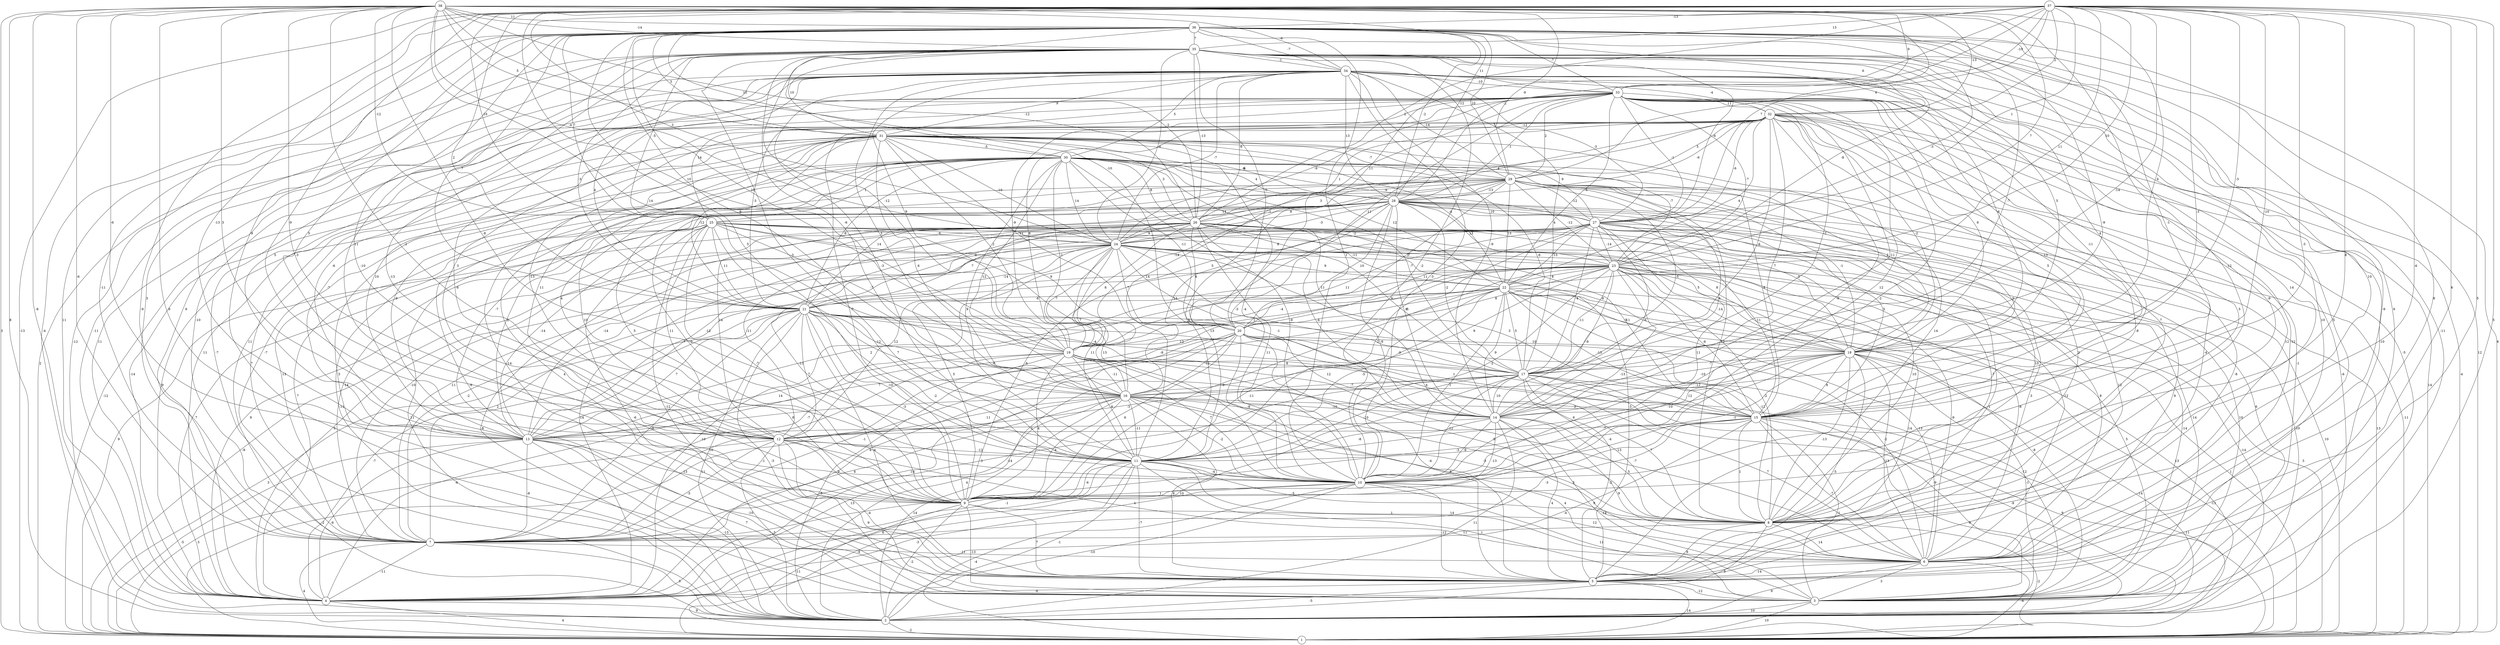 graph { 
	 fontname="Helvetica,Arial,sans-serif" 
	 node [shape = circle]; 
	 38 -- 1 [label = "3"];
	 38 -- 2 [label = "8"];
	 38 -- 3 [label = "9"];
	 38 -- 4 [label = "-8"];
	 38 -- 7 [label = "-6"];
	 38 -- 8 [label = "-12"];
	 38 -- 9 [label = "-3"];
	 38 -- 10 [label = "-1"];
	 38 -- 11 [label = "-8"];
	 38 -- 12 [label = "3"];
	 38 -- 13 [label = "-6"];
	 38 -- 16 [label = "14"];
	 38 -- 18 [label = "6"];
	 38 -- 20 [label = "-10"];
	 38 -- 23 [label = "7"];
	 38 -- 24 [label = "-4"];
	 38 -- 25 [label = "-12"];
	 38 -- 26 [label = "-12"];
	 38 -- 27 [label = "7"];
	 38 -- 28 [label = "-12"];
	 38 -- 29 [label = "-9"];
	 38 -- 31 [label = "5"];
	 38 -- 32 [label = "-13"];
	 38 -- 33 [label = "9"];
	 38 -- 34 [label = "-6"];
	 38 -- 35 [label = "-14"];
	 38 -- 36 [label = "11"];
	 37 -- 1 [label = "-13"];
	 37 -- 2 [label = "5"];
	 37 -- 4 [label = "-9"];
	 37 -- 5 [label = "5"];
	 37 -- 6 [label = "6"];
	 37 -- 8 [label = "-6"];
	 37 -- 9 [label = "8"];
	 37 -- 10 [label = "-3"];
	 37 -- 12 [label = "-9"];
	 37 -- 13 [label = "-13"];
	 37 -- 14 [label = "-3"];
	 37 -- 15 [label = "-10"];
	 37 -- 17 [label = "-14"];
	 37 -- 18 [label = "-3"];
	 37 -- 19 [label = "10"];
	 37 -- 20 [label = "11"];
	 37 -- 21 [label = "2"];
	 37 -- 22 [label = "11"];
	 37 -- 23 [label = "10"];
	 37 -- 24 [label = "3"];
	 37 -- 25 [label = "10"];
	 37 -- 26 [label = "2"];
	 37 -- 27 [label = "1"];
	 37 -- 28 [label = "-2"];
	 37 -- 29 [label = "4"];
	 37 -- 32 [label = "2"];
	 37 -- 33 [label = "-10"];
	 37 -- 35 [label = "13"];
	 37 -- 36 [label = "-13"];
	 36 -- 1 [label = "6"];
	 36 -- 2 [label = "-4"];
	 36 -- 4 [label = "11"];
	 36 -- 5 [label = "9"];
	 36 -- 6 [label = "8"];
	 36 -- 7 [label = "-11"];
	 36 -- 8 [label = "10"];
	 36 -- 9 [label = "-10"];
	 36 -- 10 [label = "1"];
	 36 -- 11 [label = "5"];
	 36 -- 12 [label = "5"];
	 36 -- 13 [label = "9"];
	 36 -- 14 [label = "-9"];
	 36 -- 15 [label = "-1"];
	 36 -- 16 [label = "9"];
	 36 -- 17 [label = "-7"];
	 36 -- 19 [label = "10"];
	 36 -- 21 [label = "7"];
	 36 -- 23 [label = "-3"];
	 36 -- 25 [label = "7"];
	 36 -- 26 [label = "-2"];
	 36 -- 28 [label = "-2"];
	 36 -- 29 [label = "10"];
	 36 -- 30 [label = "10"];
	 36 -- 31 [label = "3"];
	 36 -- 32 [label = "6"];
	 36 -- 33 [label = "-7"];
	 36 -- 34 [label = "-7"];
	 36 -- 35 [label = "7"];
	 35 -- 1 [label = "12"];
	 35 -- 2 [label = "-12"];
	 35 -- 3 [label = "-11"];
	 35 -- 4 [label = "-11"];
	 35 -- 5 [label = "5"];
	 35 -- 6 [label = "-9"];
	 35 -- 7 [label = "3"];
	 35 -- 8 [label = "14"];
	 35 -- 9 [label = "-13"];
	 35 -- 10 [label = "-2"];
	 35 -- 11 [label = "-3"];
	 35 -- 12 [label = "-11"];
	 35 -- 15 [label = "4"];
	 35 -- 16 [label = "-6"];
	 35 -- 18 [label = "5"];
	 35 -- 19 [label = "-12"];
	 35 -- 20 [label = "-5"];
	 35 -- 21 [label = "-3"];
	 35 -- 23 [label = "-8"];
	 35 -- 24 [label = "-6"];
	 35 -- 25 [label = "-5"];
	 35 -- 26 [label = "-13"];
	 35 -- 27 [label = "-6"];
	 35 -- 31 [label = "10"];
	 35 -- 33 [label = "11"];
	 35 -- 34 [label = "-1"];
	 34 -- 1 [label = "2"];
	 34 -- 2 [label = "-7"];
	 34 -- 3 [label = "-10"];
	 34 -- 4 [label = "11"];
	 34 -- 5 [label = "-8"];
	 34 -- 6 [label = "10"];
	 34 -- 7 [label = "9"];
	 34 -- 8 [label = "-9"];
	 34 -- 9 [label = "-6"];
	 34 -- 10 [label = "-3"];
	 34 -- 11 [label = "-3"];
	 34 -- 13 [label = "5"];
	 34 -- 14 [label = "-9"];
	 34 -- 15 [label = "-11"];
	 34 -- 16 [label = "3"];
	 34 -- 17 [label = "4"];
	 34 -- 18 [label = "6"];
	 34 -- 19 [label = "9"];
	 34 -- 21 [label = "4"];
	 34 -- 24 [label = "-7"];
	 34 -- 26 [label = "-6"];
	 34 -- 27 [label = "-3"];
	 34 -- 28 [label = "13"];
	 34 -- 29 [label = "-14"];
	 34 -- 30 [label = "5"];
	 34 -- 31 [label = "9"];
	 34 -- 32 [label = "-4"];
	 34 -- 33 [label = "-10"];
	 33 -- 1 [label = "-4"];
	 33 -- 2 [label = "7"];
	 33 -- 3 [label = "-5"];
	 33 -- 4 [label = "11"];
	 33 -- 5 [label = "-12"];
	 33 -- 7 [label = "-10"];
	 33 -- 8 [label = "5"];
	 33 -- 9 [label = "-2"];
	 33 -- 10 [label = "12"];
	 33 -- 11 [label = "14"];
	 33 -- 12 [label = "3"];
	 33 -- 13 [label = "-6"];
	 33 -- 14 [label = "-11"];
	 33 -- 15 [label = "13"];
	 33 -- 17 [label = "-2"];
	 33 -- 18 [label = "6"];
	 33 -- 19 [label = "-9"];
	 33 -- 20 [label = "-11"];
	 33 -- 21 [label = "-3"];
	 33 -- 22 [label = "5"];
	 33 -- 23 [label = "-7"];
	 33 -- 24 [label = "-9"];
	 33 -- 25 [label = "14"];
	 33 -- 27 [label = "-1"];
	 33 -- 28 [label = "-1"];
	 33 -- 29 [label = "2"];
	 33 -- 32 [label = "11"];
	 32 -- 1 [label = "14"];
	 32 -- 2 [label = "-6"];
	 32 -- 3 [label = "-1"];
	 32 -- 5 [label = "-4"];
	 32 -- 6 [label = "12"];
	 32 -- 8 [label = "7"];
	 32 -- 9 [label = "-7"];
	 32 -- 10 [label = "-9"];
	 32 -- 12 [label = "-13"];
	 32 -- 13 [label = "10"];
	 32 -- 14 [label = "7"];
	 32 -- 15 [label = "5"];
	 32 -- 16 [label = "-14"];
	 32 -- 17 [label = "6"];
	 32 -- 18 [label = "-2"];
	 32 -- 19 [label = "8"];
	 32 -- 22 [label = "4"];
	 32 -- 24 [label = "1"];
	 32 -- 26 [label = "4"];
	 32 -- 27 [label = "-6"];
	 32 -- 28 [label = "-6"];
	 32 -- 29 [label = "5"];
	 32 -- 31 [label = "-12"];
	 31 -- 1 [label = "-12"];
	 31 -- 3 [label = "3"];
	 31 -- 4 [label = "-14"];
	 31 -- 5 [label = "-14"];
	 31 -- 7 [label = "11"];
	 31 -- 8 [label = "14"];
	 31 -- 9 [label = "10"];
	 31 -- 10 [label = "-4"];
	 31 -- 12 [label = "11"];
	 31 -- 13 [label = "-7"];
	 31 -- 16 [label = "6"];
	 31 -- 17 [label = "-6"];
	 31 -- 19 [label = "2"];
	 31 -- 20 [label = "11"];
	 31 -- 21 [label = "-12"];
	 31 -- 22 [label = "-4"];
	 31 -- 23 [label = "-7"];
	 31 -- 24 [label = "-10"];
	 31 -- 26 [label = "3"];
	 31 -- 27 [label = "9"];
	 31 -- 28 [label = "-6"];
	 31 -- 29 [label = "-7"];
	 31 -- 30 [label = "-5"];
	 30 -- 3 [label = "-9"];
	 30 -- 4 [label = "9"];
	 30 -- 5 [label = "4"];
	 30 -- 7 [label = "-7"];
	 30 -- 8 [label = "13"];
	 30 -- 9 [label = "5"];
	 30 -- 10 [label = "-9"];
	 30 -- 11 [label = "9"];
	 30 -- 12 [label = "4"];
	 30 -- 13 [label = "-9"];
	 30 -- 14 [label = "11"];
	 30 -- 15 [label = "8"];
	 30 -- 16 [label = "12"];
	 30 -- 17 [label = "-7"];
	 30 -- 18 [label = "3"];
	 30 -- 19 [label = "-1"];
	 30 -- 20 [label = "-11"];
	 30 -- 21 [label = "-9"];
	 30 -- 22 [label = "12"];
	 30 -- 24 [label = "14"];
	 30 -- 25 [label = "1"];
	 30 -- 26 [label = "8"];
	 30 -- 27 [label = "-9"];
	 30 -- 28 [label = "4"];
	 30 -- 29 [label = "6"];
	 29 -- 1 [label = "-11"];
	 29 -- 2 [label = "-11"];
	 29 -- 4 [label = "7"];
	 29 -- 5 [label = "12"];
	 29 -- 6 [label = "-8"];
	 29 -- 8 [label = "2"];
	 29 -- 9 [label = "-2"];
	 29 -- 11 [label = "9"];
	 29 -- 13 [label = "-7"];
	 29 -- 14 [label = "4"];
	 29 -- 15 [label = "9"];
	 29 -- 17 [label = "-5"];
	 29 -- 18 [label = "-1"];
	 29 -- 20 [label = "7"];
	 29 -- 21 [label = "14"];
	 29 -- 22 [label = "13"];
	 29 -- 23 [label = "-12"];
	 29 -- 24 [label = "-1"];
	 29 -- 26 [label = "3"];
	 29 -- 27 [label = "-12"];
	 29 -- 28 [label = "-13"];
	 28 -- 1 [label = "13"];
	 28 -- 2 [label = "11"];
	 28 -- 3 [label = "6"];
	 28 -- 5 [label = "3"];
	 28 -- 7 [label = "13"];
	 28 -- 8 [label = "10"];
	 28 -- 10 [label = "-9"];
	 28 -- 11 [label = "13"];
	 28 -- 12 [label = "14"];
	 28 -- 13 [label = "2"];
	 28 -- 14 [label = "8"];
	 28 -- 15 [label = "5"];
	 28 -- 16 [label = "13"];
	 28 -- 17 [label = "-2"];
	 28 -- 18 [label = "-3"];
	 28 -- 20 [label = "10"];
	 28 -- 21 [label = "-4"];
	 28 -- 23 [label = "13"];
	 28 -- 24 [label = "-3"];
	 28 -- 25 [label = "14"];
	 28 -- 26 [label = "9"];
	 28 -- 27 [label = "10"];
	 27 -- 1 [label = "10"];
	 27 -- 2 [label = "-10"];
	 27 -- 3 [label = "10"];
	 27 -- 4 [label = "14"];
	 27 -- 5 [label = "1"];
	 27 -- 6 [label = "9"];
	 27 -- 7 [label = "-11"];
	 27 -- 8 [label = "-7"];
	 27 -- 9 [label = "-6"];
	 27 -- 10 [label = "11"];
	 27 -- 11 [label = "-2"];
	 27 -- 13 [label = "-12"];
	 27 -- 14 [label = "-6"];
	 27 -- 15 [label = "11"];
	 27 -- 17 [label = "-4"];
	 27 -- 19 [label = "11"];
	 27 -- 20 [label = "11"];
	 27 -- 21 [label = "5"];
	 27 -- 22 [label = "13"];
	 27 -- 23 [label = "-14"];
	 27 -- 24 [label = "-2"];
	 26 -- 1 [label = "9"];
	 26 -- 2 [label = "-8"];
	 26 -- 3 [label = "14"];
	 26 -- 4 [label = "9"];
	 26 -- 5 [label = "-3"];
	 26 -- 6 [label = "8"];
	 26 -- 7 [label = "-10"];
	 26 -- 8 [label = "10"];
	 26 -- 9 [label = "-11"];
	 26 -- 10 [label = "11"];
	 26 -- 12 [label = "-11"];
	 26 -- 13 [label = "-14"];
	 26 -- 14 [label = "-4"];
	 26 -- 15 [label = "11"];
	 26 -- 17 [label = "9"];
	 26 -- 18 [label = "8"];
	 26 -- 19 [label = "8"];
	 26 -- 20 [label = "8"];
	 26 -- 21 [label = "7"];
	 26 -- 22 [label = "-11"];
	 26 -- 24 [label = "9"];
	 25 -- 3 [label = "-6"];
	 25 -- 4 [label = "7"];
	 25 -- 5 [label = "-12"];
	 25 -- 6 [label = "-12"];
	 25 -- 7 [label = "-14"];
	 25 -- 9 [label = "-7"];
	 25 -- 10 [label = "13"];
	 25 -- 11 [label = "-12"];
	 25 -- 12 [label = "11"];
	 25 -- 13 [label = "-14"];
	 25 -- 18 [label = "5"];
	 25 -- 19 [label = "-7"];
	 25 -- 20 [label = "9"];
	 25 -- 21 [label = "11"];
	 25 -- 23 [label = "8"];
	 25 -- 24 [label = "-6"];
	 24 -- 1 [label = "-8"];
	 24 -- 3 [label = "-14"];
	 24 -- 4 [label = "6"];
	 24 -- 6 [label = "-8"];
	 24 -- 7 [label = "-2"];
	 24 -- 9 [label = "5"];
	 24 -- 11 [label = "11"];
	 24 -- 12 [label = "12"];
	 24 -- 13 [label = "-7"];
	 24 -- 14 [label = "-1"];
	 24 -- 15 [label = "3"];
	 24 -- 16 [label = "7"];
	 24 -- 17 [label = "-3"];
	 24 -- 18 [label = "-8"];
	 24 -- 19 [label = "7"];
	 24 -- 20 [label = "7"];
	 24 -- 21 [label = "-14"];
	 24 -- 22 [label = "9"];
	 24 -- 23 [label = "3"];
	 23 -- 1 [label = "3"];
	 23 -- 2 [label = "-14"];
	 23 -- 3 [label = "5"];
	 23 -- 4 [label = "-10"];
	 23 -- 5 [label = "14"];
	 23 -- 6 [label = "-9"];
	 23 -- 7 [label = "2"];
	 23 -- 8 [label = "-2"];
	 23 -- 9 [label = "-9"];
	 23 -- 10 [label = "-13"];
	 23 -- 11 [label = "-2"];
	 23 -- 12 [label = "-8"];
	 23 -- 13 [label = "2"];
	 23 -- 14 [label = "-9"];
	 23 -- 15 [label = "-6"];
	 23 -- 16 [label = "9"];
	 23 -- 17 [label = "-11"];
	 23 -- 18 [label = "-14"];
	 23 -- 19 [label = "-4"];
	 23 -- 20 [label = "8"];
	 23 -- 22 [label = "8"];
	 22 -- 1 [label = "1"];
	 22 -- 2 [label = "13"];
	 22 -- 3 [label = "-8"];
	 22 -- 4 [label = "6"];
	 22 -- 6 [label = "-13"];
	 22 -- 7 [label = "-7"];
	 22 -- 8 [label = "-12"];
	 22 -- 9 [label = "-11"];
	 22 -- 10 [label = "1"];
	 22 -- 11 [label = "-5"];
	 22 -- 14 [label = "9"];
	 22 -- 15 [label = "-13"];
	 22 -- 17 [label = "5"];
	 22 -- 18 [label = "-3"];
	 22 -- 19 [label = "1"];
	 22 -- 20 [label = "-5"];
	 22 -- 21 [label = "-6"];
	 21 -- 1 [label = "3"];
	 21 -- 2 [label = "11"];
	 21 -- 3 [label = "-3"];
	 21 -- 4 [label = "-7"];
	 21 -- 5 [label = "4"];
	 21 -- 6 [label = "-2"];
	 21 -- 7 [label = "-9"];
	 21 -- 8 [label = "6"];
	 21 -- 9 [label = "-3"];
	 21 -- 10 [label = "-2"];
	 21 -- 11 [label = "-10"];
	 21 -- 12 [label = "7"];
	 21 -- 13 [label = "7"];
	 21 -- 14 [label = "-6"];
	 21 -- 15 [label = "8"];
	 21 -- 16 [label = "7"];
	 21 -- 17 [label = "-4"];
	 21 -- 20 [label = "-1"];
	 20 -- 2 [label = "4"];
	 20 -- 3 [label = "-12"];
	 20 -- 4 [label = "-14"];
	 20 -- 5 [label = "-4"];
	 20 -- 7 [label = "-1"];
	 20 -- 9 [label = "6"];
	 20 -- 10 [label = "-8"];
	 20 -- 13 [label = "7"];
	 20 -- 14 [label = "12"];
	 20 -- 15 [label = "1"];
	 20 -- 16 [label = "-12"];
	 20 -- 17 [label = "-9"];
	 20 -- 18 [label = "10"];
	 20 -- 19 [label = "12"];
	 19 -- 2 [label = "-5"];
	 19 -- 3 [label = "-9"];
	 19 -- 4 [label = "-4"];
	 19 -- 5 [label = "6"];
	 19 -- 6 [label = "-7"];
	 19 -- 7 [label = "10"];
	 19 -- 8 [label = "5"];
	 19 -- 9 [label = "4"];
	 19 -- 10 [label = "7"];
	 19 -- 11 [label = "6"];
	 19 -- 13 [label = "14"];
	 19 -- 15 [label = "4"];
	 19 -- 16 [label = "-11"];
	 18 -- 1 [label = "-13"];
	 18 -- 2 [label = "-14"];
	 18 -- 3 [label = "-1"];
	 18 -- 5 [label = "-5"];
	 18 -- 6 [label = "-13"];
	 18 -- 7 [label = "-3"];
	 18 -- 8 [label = "-13"];
	 18 -- 10 [label = "-1"];
	 18 -- 11 [label = "-10"];
	 18 -- 14 [label = "-12"];
	 18 -- 15 [label = "8"];
	 18 -- 16 [label = "-10"];
	 18 -- 17 [label = "-7"];
	 17 -- 1 [label = "9"];
	 17 -- 2 [label = "-9"];
	 17 -- 4 [label = "10"];
	 17 -- 5 [label = "-2"];
	 17 -- 6 [label = "7"];
	 17 -- 7 [label = "-14"];
	 17 -- 8 [label = "7"];
	 17 -- 10 [label = "-12"];
	 17 -- 11 [label = "-10"];
	 17 -- 12 [label = "-3"];
	 17 -- 14 [label = "10"];
	 17 -- 15 [label = "12"];
	 17 -- 16 [label = "-7"];
	 16 -- 1 [label = "-2"];
	 16 -- 2 [label = "14"];
	 16 -- 3 [label = "4"];
	 16 -- 4 [label = "13"];
	 16 -- 5 [label = "8"];
	 16 -- 6 [label = "3"];
	 16 -- 7 [label = "6"];
	 16 -- 8 [label = "-3"];
	 16 -- 9 [label = "-4"];
	 16 -- 10 [label = "-2"];
	 16 -- 11 [label = "-11"];
	 16 -- 12 [label = "11"];
	 16 -- 13 [label = "8"];
	 16 -- 14 [label = "-10"];
	 16 -- 15 [label = "3"];
	 15 -- 1 [label = "-11"];
	 15 -- 2 [label = "9"];
	 15 -- 3 [label = "-1"];
	 15 -- 4 [label = "-4"];
	 15 -- 6 [label = "-7"];
	 15 -- 7 [label = "-3"];
	 15 -- 8 [label = "1"];
	 15 -- 10 [label = "-13"];
	 15 -- 11 [label = "-4"];
	 15 -- 12 [label = "-7"];
	 14 -- 2 [label = "11"];
	 14 -- 3 [label = "-14"];
	 14 -- 5 [label = "4"];
	 14 -- 6 [label = "9"];
	 14 -- 8 [label = "5"];
	 14 -- 9 [label = "-13"];
	 14 -- 10 [label = "-9"];
	 14 -- 11 [label = "-8"];
	 14 -- 13 [label = "-1"];
	 13 -- 1 [label = "-5"];
	 13 -- 2 [label = "-13"];
	 13 -- 3 [label = "7"];
	 13 -- 4 [label = "-6"];
	 13 -- 5 [label = "-10"];
	 13 -- 7 [label = "-8"];
	 13 -- 9 [label = "13"];
	 13 -- 10 [label = "-1"];
	 12 -- 1 [label = "3"];
	 12 -- 2 [label = "-3"];
	 12 -- 3 [label = "9"];
	 12 -- 5 [label = "-4"];
	 12 -- 6 [label = "4"];
	 12 -- 7 [label = "-5"];
	 12 -- 9 [label = "9"];
	 12 -- 10 [label = "3"];
	 12 -- 11 [label = "-12"];
	 11 -- 1 [label = "-9"];
	 11 -- 2 [label = "-1"];
	 11 -- 3 [label = "1"];
	 11 -- 4 [label = "6"];
	 11 -- 5 [label = "-7"];
	 11 -- 6 [label = "14"];
	 11 -- 7 [label = "-1"];
	 11 -- 8 [label = "-5"];
	 11 -- 9 [label = "-6"];
	 11 -- 10 [label = "-4"];
	 10 -- 1 [label = "-4"];
	 10 -- 2 [label = "-10"];
	 10 -- 3 [label = "11"];
	 10 -- 4 [label = "-3"];
	 10 -- 5 [label = "-12"];
	 10 -- 6 [label = "12"];
	 10 -- 8 [label = "9"];
	 10 -- 9 [label = "1"];
	 9 -- 1 [label = "-11"];
	 9 -- 2 [label = "-2"];
	 9 -- 3 [label = "-13"];
	 9 -- 5 [label = "7"];
	 9 -- 8 [label = "1"];
	 8 -- 1 [label = "-2"];
	 8 -- 2 [label = "5"];
	 8 -- 5 [label = "8"];
	 8 -- 6 [label = "14"];
	 8 -- 7 [label = "11"];
	 7 -- 1 [label = "4"];
	 7 -- 2 [label = "5"];
	 7 -- 4 [label = "-11"];
	 7 -- 6 [label = "-11"];
	 6 -- 1 [label = "-4"];
	 6 -- 2 [label = "9"];
	 6 -- 3 [label = "3"];
	 6 -- 5 [label = "-14"];
	 5 -- 1 [label = "14"];
	 5 -- 2 [label = "-5"];
	 5 -- 3 [label = "-12"];
	 5 -- 4 [label = "-6"];
	 4 -- 1 [label = "4"];
	 4 -- 2 [label = "9"];
	 3 -- 1 [label = "10"];
	 3 -- 2 [label = "10"];
	 2 -- 1 [label = "-2"];
	 1;
	 2;
	 3;
	 4;
	 5;
	 6;
	 7;
	 8;
	 9;
	 10;
	 11;
	 12;
	 13;
	 14;
	 15;
	 16;
	 17;
	 18;
	 19;
	 20;
	 21;
	 22;
	 23;
	 24;
	 25;
	 26;
	 27;
	 28;
	 29;
	 30;
	 31;
	 32;
	 33;
	 34;
	 35;
	 36;
	 37;
	 38;
}
